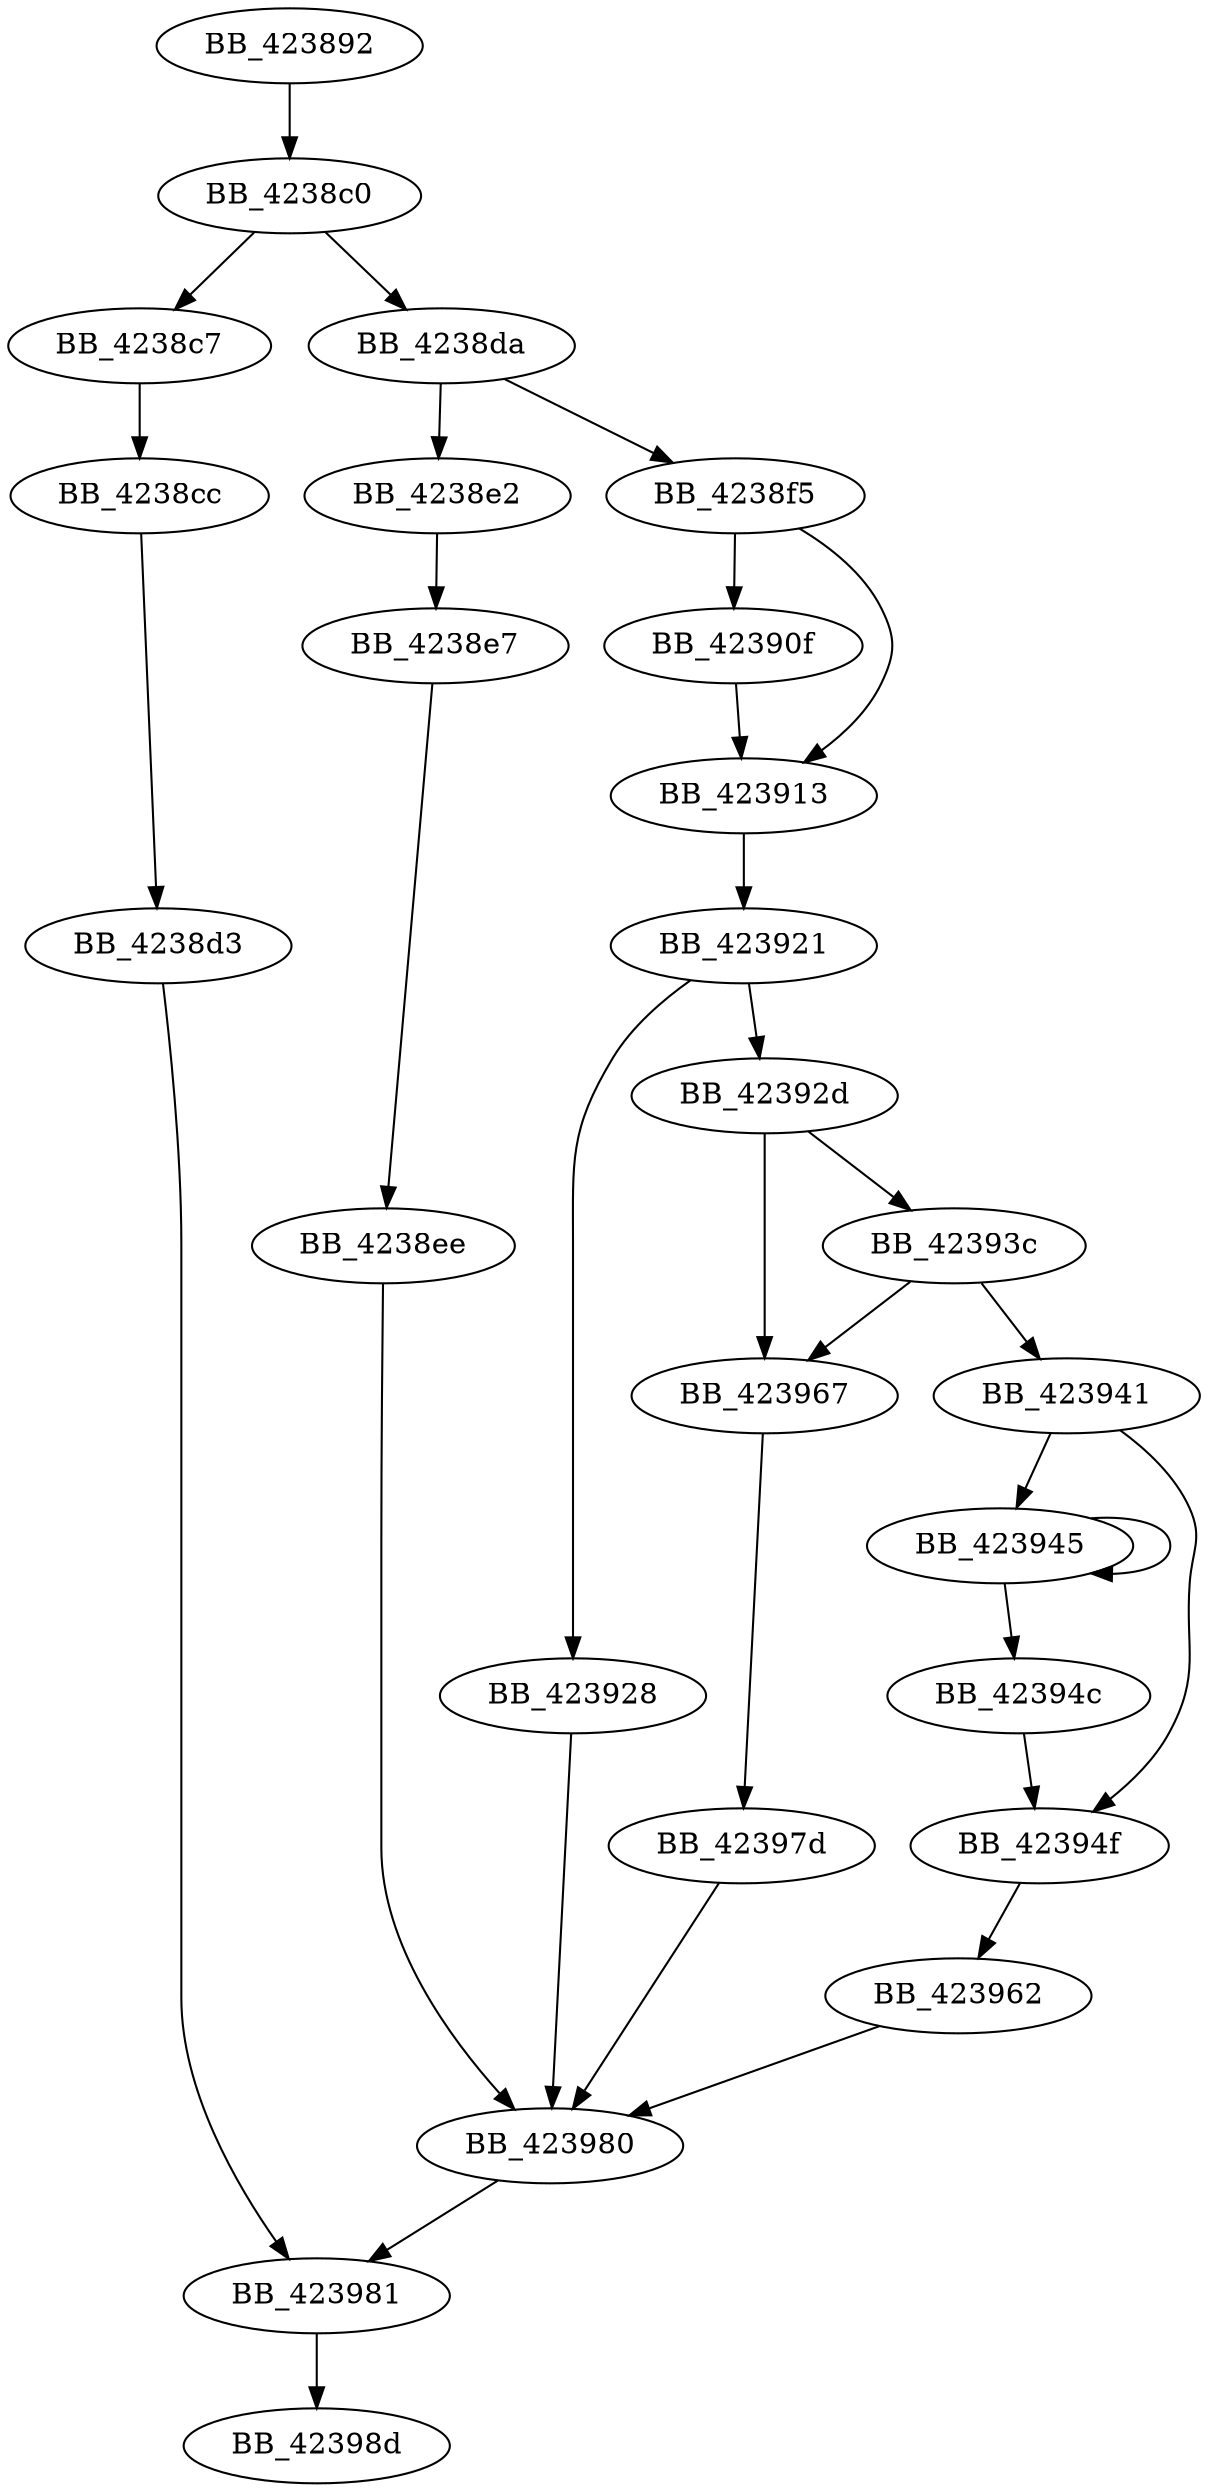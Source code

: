 DiGraph __cftog_l{
BB_423892->BB_4238c0
BB_4238c0->BB_4238c7
BB_4238c0->BB_4238da
BB_4238c7->BB_4238cc
BB_4238cc->BB_4238d3
BB_4238d3->BB_423981
BB_4238da->BB_4238e2
BB_4238da->BB_4238f5
BB_4238e2->BB_4238e7
BB_4238e7->BB_4238ee
BB_4238ee->BB_423980
BB_4238f5->BB_42390f
BB_4238f5->BB_423913
BB_42390f->BB_423913
BB_423913->BB_423921
BB_423921->BB_423928
BB_423921->BB_42392d
BB_423928->BB_423980
BB_42392d->BB_42393c
BB_42392d->BB_423967
BB_42393c->BB_423941
BB_42393c->BB_423967
BB_423941->BB_423945
BB_423941->BB_42394f
BB_423945->BB_423945
BB_423945->BB_42394c
BB_42394c->BB_42394f
BB_42394f->BB_423962
BB_423962->BB_423980
BB_423967->BB_42397d
BB_42397d->BB_423980
BB_423980->BB_423981
BB_423981->BB_42398d
}
